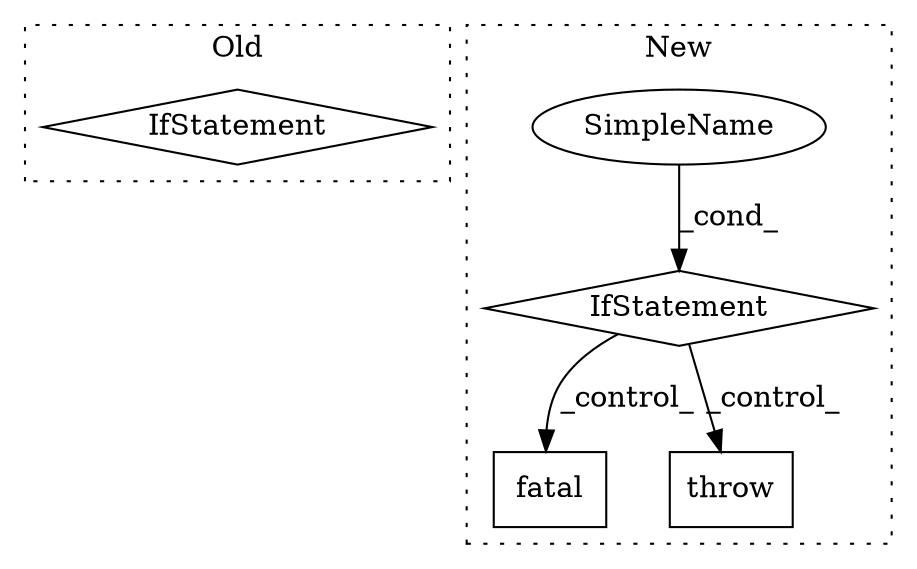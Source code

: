 digraph G {
subgraph cluster0 {
1 [label="IfStatement" a="25" s="7115" l="41" shape="diamond"];
label = "Old";
style="dotted";
}
subgraph cluster1 {
2 [label="fatal" a="32" s="7561,7991" l="6,1" shape="box"];
3 [label="IfStatement" a="25" s="7516,7532" l="4,2" shape="diamond"];
4 [label="SimpleName" a="42" s="" l="" shape="ellipse"];
5 [label="throw" a="53" s="8000" l="6" shape="box"];
label = "New";
style="dotted";
}
3 -> 5 [label="_control_"];
3 -> 2 [label="_control_"];
4 -> 3 [label="_cond_"];
}